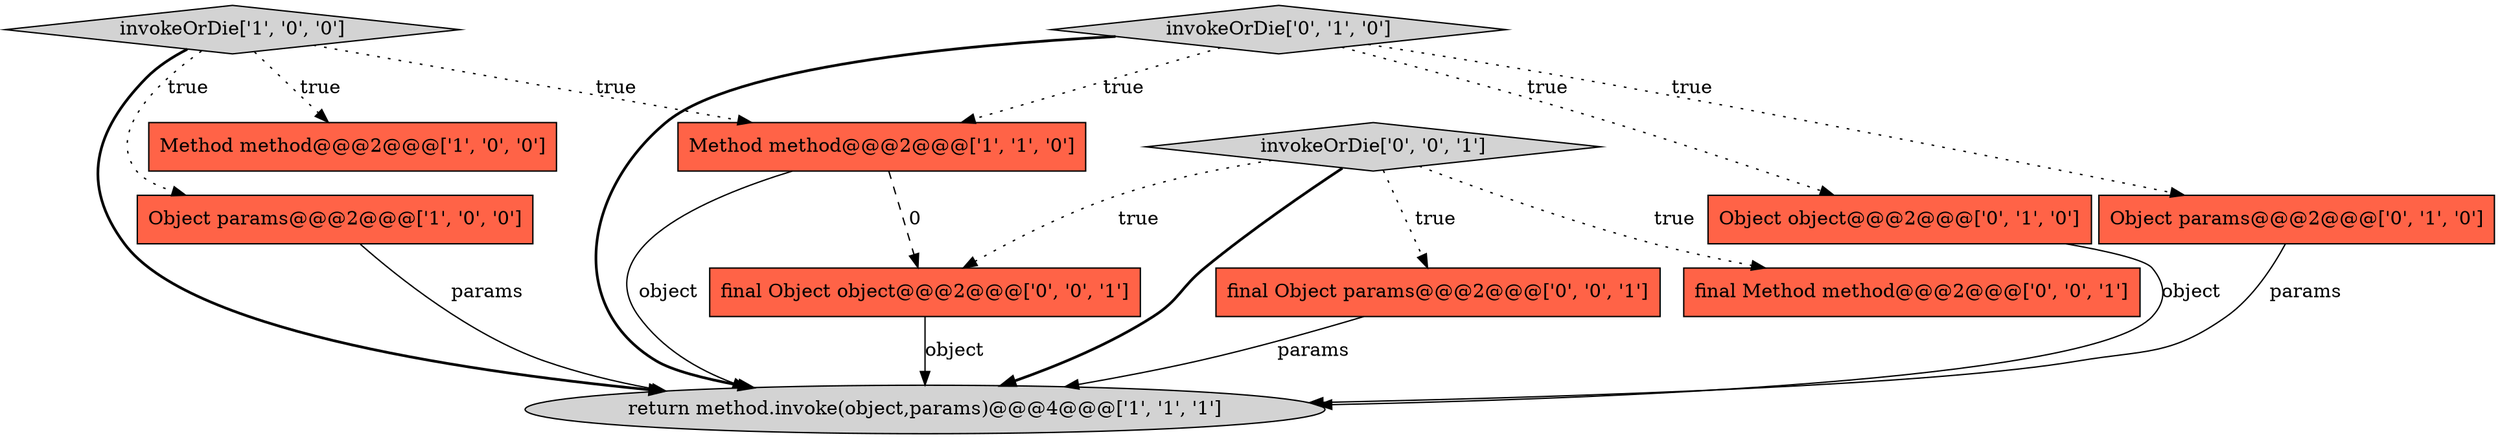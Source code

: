 digraph {
4 [style = filled, label = "Method method@@@2@@@['1', '1', '0']", fillcolor = tomato, shape = box image = "AAA0AAABBB1BBB"];
3 [style = filled, label = "invokeOrDie['1', '0', '0']", fillcolor = lightgray, shape = diamond image = "AAA0AAABBB1BBB"];
2 [style = filled, label = "Method method@@@2@@@['1', '0', '0']", fillcolor = tomato, shape = box image = "AAA0AAABBB1BBB"];
5 [style = filled, label = "invokeOrDie['0', '1', '0']", fillcolor = lightgray, shape = diamond image = "AAA0AAABBB2BBB"];
8 [style = filled, label = "final Method method@@@2@@@['0', '0', '1']", fillcolor = tomato, shape = box image = "AAA0AAABBB3BBB"];
6 [style = filled, label = "Object object@@@2@@@['0', '1', '0']", fillcolor = tomato, shape = box image = "AAA0AAABBB2BBB"];
0 [style = filled, label = "Object params@@@2@@@['1', '0', '0']", fillcolor = tomato, shape = box image = "AAA0AAABBB1BBB"];
1 [style = filled, label = "return method.invoke(object,params)@@@4@@@['1', '1', '1']", fillcolor = lightgray, shape = ellipse image = "AAA0AAABBB1BBB"];
10 [style = filled, label = "final Object params@@@2@@@['0', '0', '1']", fillcolor = tomato, shape = box image = "AAA0AAABBB3BBB"];
11 [style = filled, label = "final Object object@@@2@@@['0', '0', '1']", fillcolor = tomato, shape = box image = "AAA0AAABBB3BBB"];
9 [style = filled, label = "invokeOrDie['0', '0', '1']", fillcolor = lightgray, shape = diamond image = "AAA0AAABBB3BBB"];
7 [style = filled, label = "Object params@@@2@@@['0', '1', '0']", fillcolor = tomato, shape = box image = "AAA0AAABBB2BBB"];
9->11 [style = dotted, label="true"];
0->1 [style = solid, label="params"];
5->6 [style = dotted, label="true"];
3->1 [style = bold, label=""];
9->8 [style = dotted, label="true"];
5->4 [style = dotted, label="true"];
4->11 [style = dashed, label="0"];
10->1 [style = solid, label="params"];
7->1 [style = solid, label="params"];
4->1 [style = solid, label="object"];
3->4 [style = dotted, label="true"];
5->7 [style = dotted, label="true"];
9->1 [style = bold, label=""];
3->2 [style = dotted, label="true"];
11->1 [style = solid, label="object"];
9->10 [style = dotted, label="true"];
6->1 [style = solid, label="object"];
3->0 [style = dotted, label="true"];
5->1 [style = bold, label=""];
}
